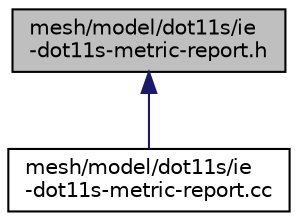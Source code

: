 digraph "mesh/model/dot11s/ie-dot11s-metric-report.h"
{
  edge [fontname="Helvetica",fontsize="10",labelfontname="Helvetica",labelfontsize="10"];
  node [fontname="Helvetica",fontsize="10",shape=record];
  Node1 [label="mesh/model/dot11s/ie\l-dot11s-metric-report.h",height=0.2,width=0.4,color="black", fillcolor="grey75", style="filled", fontcolor="black"];
  Node1 -> Node2 [dir="back",color="midnightblue",fontsize="10",style="solid"];
  Node2 [label="mesh/model/dot11s/ie\l-dot11s-metric-report.cc",height=0.2,width=0.4,color="black", fillcolor="white", style="filled",URL="$d6/d3b/ie-dot11s-metric-report_8cc.html"];
}
